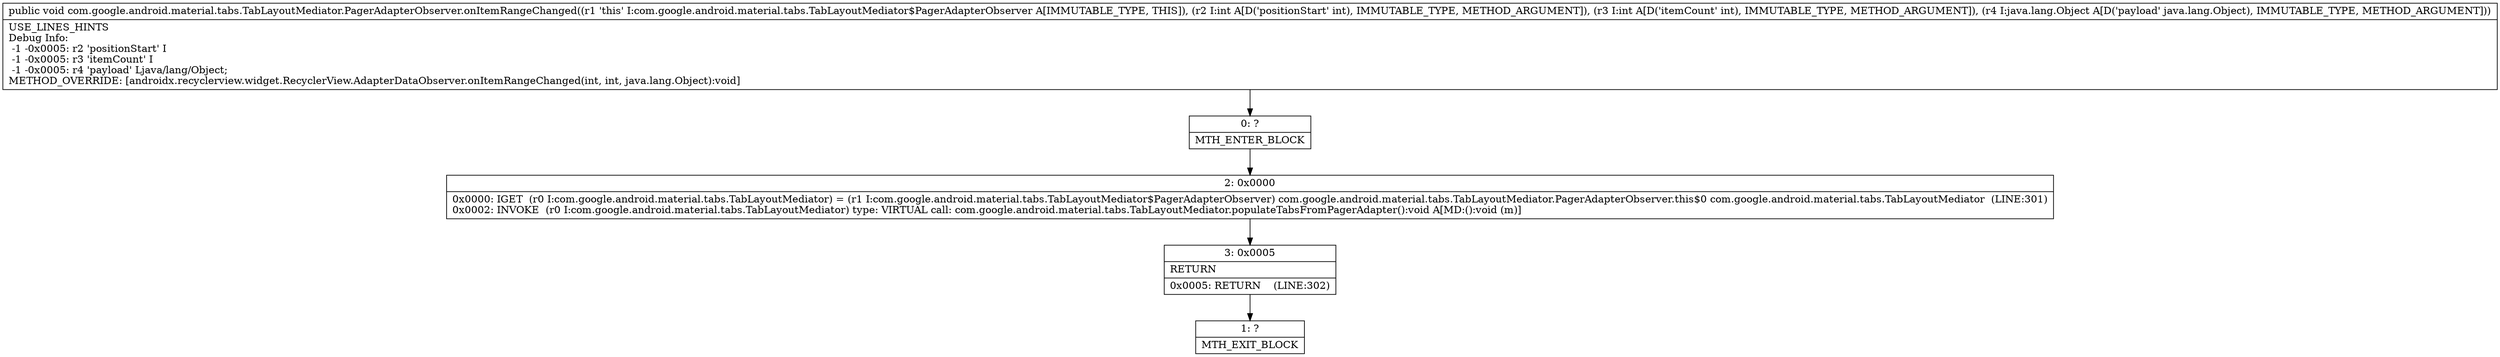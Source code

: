 digraph "CFG forcom.google.android.material.tabs.TabLayoutMediator.PagerAdapterObserver.onItemRangeChanged(IILjava\/lang\/Object;)V" {
Node_0 [shape=record,label="{0\:\ ?|MTH_ENTER_BLOCK\l}"];
Node_2 [shape=record,label="{2\:\ 0x0000|0x0000: IGET  (r0 I:com.google.android.material.tabs.TabLayoutMediator) = (r1 I:com.google.android.material.tabs.TabLayoutMediator$PagerAdapterObserver) com.google.android.material.tabs.TabLayoutMediator.PagerAdapterObserver.this$0 com.google.android.material.tabs.TabLayoutMediator  (LINE:301)\l0x0002: INVOKE  (r0 I:com.google.android.material.tabs.TabLayoutMediator) type: VIRTUAL call: com.google.android.material.tabs.TabLayoutMediator.populateTabsFromPagerAdapter():void A[MD:():void (m)]\l}"];
Node_3 [shape=record,label="{3\:\ 0x0005|RETURN\l|0x0005: RETURN    (LINE:302)\l}"];
Node_1 [shape=record,label="{1\:\ ?|MTH_EXIT_BLOCK\l}"];
MethodNode[shape=record,label="{public void com.google.android.material.tabs.TabLayoutMediator.PagerAdapterObserver.onItemRangeChanged((r1 'this' I:com.google.android.material.tabs.TabLayoutMediator$PagerAdapterObserver A[IMMUTABLE_TYPE, THIS]), (r2 I:int A[D('positionStart' int), IMMUTABLE_TYPE, METHOD_ARGUMENT]), (r3 I:int A[D('itemCount' int), IMMUTABLE_TYPE, METHOD_ARGUMENT]), (r4 I:java.lang.Object A[D('payload' java.lang.Object), IMMUTABLE_TYPE, METHOD_ARGUMENT]))  | USE_LINES_HINTS\lDebug Info:\l  \-1 \-0x0005: r2 'positionStart' I\l  \-1 \-0x0005: r3 'itemCount' I\l  \-1 \-0x0005: r4 'payload' Ljava\/lang\/Object;\lMETHOD_OVERRIDE: [androidx.recyclerview.widget.RecyclerView.AdapterDataObserver.onItemRangeChanged(int, int, java.lang.Object):void]\l}"];
MethodNode -> Node_0;Node_0 -> Node_2;
Node_2 -> Node_3;
Node_3 -> Node_1;
}

